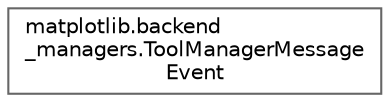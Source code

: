 digraph "Graphical Class Hierarchy"
{
 // LATEX_PDF_SIZE
  bgcolor="transparent";
  edge [fontname=Helvetica,fontsize=10,labelfontname=Helvetica,labelfontsize=10];
  node [fontname=Helvetica,fontsize=10,shape=box,height=0.2,width=0.4];
  rankdir="LR";
  Node0 [id="Node000000",label="matplotlib.backend\l_managers.ToolManagerMessage\lEvent",height=0.2,width=0.4,color="grey40", fillcolor="white", style="filled",URL="$d9/d24/classmatplotlib_1_1backend__managers_1_1ToolManagerMessageEvent.html",tooltip=" "];
}
